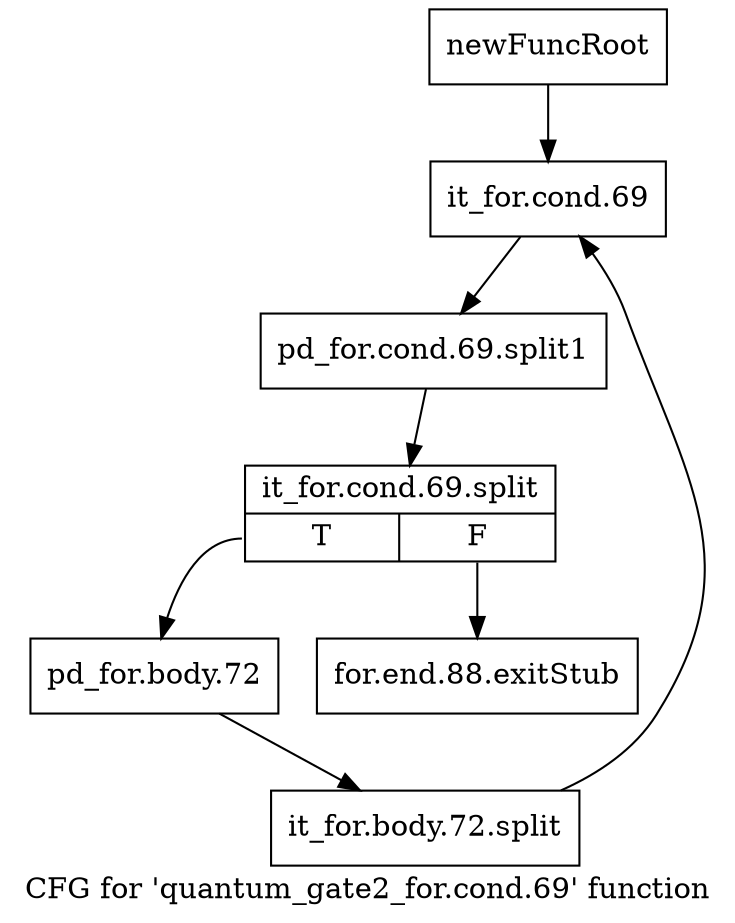 digraph "CFG for 'quantum_gate2_for.cond.69' function" {
	label="CFG for 'quantum_gate2_for.cond.69' function";

	Node0x1692060 [shape=record,label="{newFuncRoot}"];
	Node0x1692060 -> Node0x1692100;
	Node0x16920b0 [shape=record,label="{for.end.88.exitStub}"];
	Node0x1692100 [shape=record,label="{it_for.cond.69}"];
	Node0x1692100 -> Node0x1762820;
	Node0x1762820 [shape=record,label="{pd_for.cond.69.split1}"];
	Node0x1762820 -> Node0x176f330;
	Node0x176f330 [shape=record,label="{it_for.cond.69.split|{<s0>T|<s1>F}}"];
	Node0x176f330:s0 -> Node0x16a7760;
	Node0x176f330:s1 -> Node0x16920b0;
	Node0x16a7760 [shape=record,label="{pd_for.body.72}"];
	Node0x16a7760 -> Node0x1767970;
	Node0x1767970 [shape=record,label="{it_for.body.72.split}"];
	Node0x1767970 -> Node0x1692100;
}
